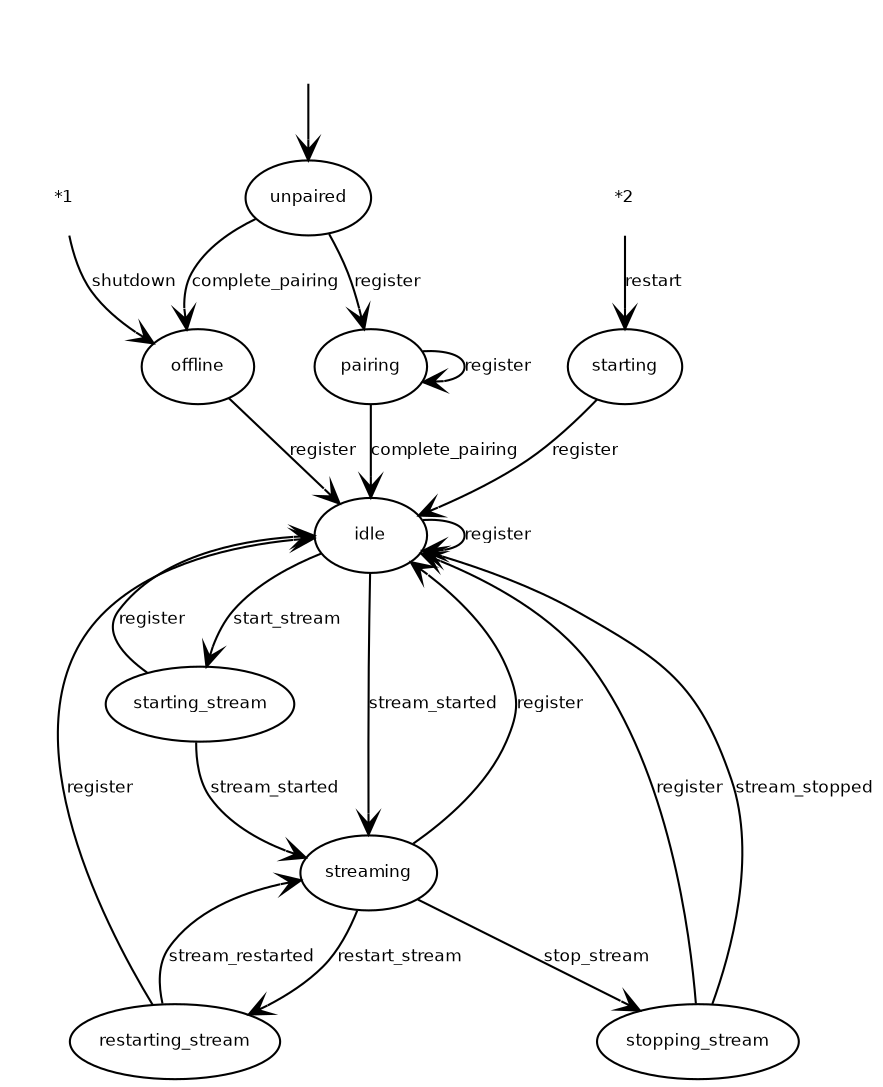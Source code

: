 digraph G {

  // basic settings

  fontname = "Bitstream Vera Sans"
  fontsize = 8

  edge [
    fontname = "Bitstream Vera Sans"
    fontsize = 8
  ]

  node [
    fontname = "Bitstream Vera Sans"
    fontsize = 8
    shape = "none"
  ]

  "*1"
  "*2"
  ""

  // normal transitions

  edge [
    arrowtail = "none"
    arrowhead = "open"
  ]

  node [
    shape = "oval"
  ]

  "" -> unpaired

  unpaired          -> pairing [label="register"]
  pairing           -> pairing [label="register"]

  offline           -> idle [label="register"]
  idle              -> idle [label="register"]
  starting_stream   -> idle [label="register"]
  streaming         -> idle [label="register"]
  restarting_stream -> idle [label="register"]
  stopping_stream   -> idle [label="register"]
  starting          -> idle [label="register"]

  pairing           -> idle [label="complete_pairing"]
  unpaired          -> offline [label="complete_pairing"]

  idle              -> starting_stream [label="start_stream"]
  idle              -> streaming [label="stream_started"]
  starting_stream   -> streaming [label="stream_started"]

  streaming         -> stopping_stream [label="stop_stream"]
  stopping_stream   -> idle [label="stream_stopped"]

  streaming         -> restarting_stream [label="restart_stream"]
  restarting_stream -> streaming [label="stream_restarted"]

  //unpaired          -> offline [label="shutdown"]
  //pairing           -> offline [label="shutdown"]
  //idle              -> offline [label="shutdown"]
  //starting_stream   -> offline [label="shutdown"]
  //streaming         -> offline [label="shutdown"]
  //restarting_stream -> offline [label="shutdown"]
  //stopping_stream   -> offline [label="shutdown"]
  //starting          -> offline [label="shutdown"]
  //
  //pairing           -> starting [label="restart"]
  //idle              -> starting [label="restart"]
  //starting_stream   -> starting [label="restart"]
  //streaming         -> starting [label="restart"]
  //restarting_stream -> starting [label="restart"]
  //stopping_stream   -> starting [label="restart"]
  //starting          -> starting [label="restart"]

  "*1" -> offline  [label="shutdown"]
  "*2" -> starting [label="restart"]

}
